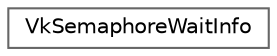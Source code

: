 digraph "类继承关系图"
{
 // LATEX_PDF_SIZE
  bgcolor="transparent";
  edge [fontname=Helvetica,fontsize=10,labelfontname=Helvetica,labelfontsize=10];
  node [fontname=Helvetica,fontsize=10,shape=box,height=0.2,width=0.4];
  rankdir="LR";
  Node0 [id="Node000000",label="VkSemaphoreWaitInfo",height=0.2,width=0.4,color="grey40", fillcolor="white", style="filled",URL="$struct_vk_semaphore_wait_info.html",tooltip=" "];
}
